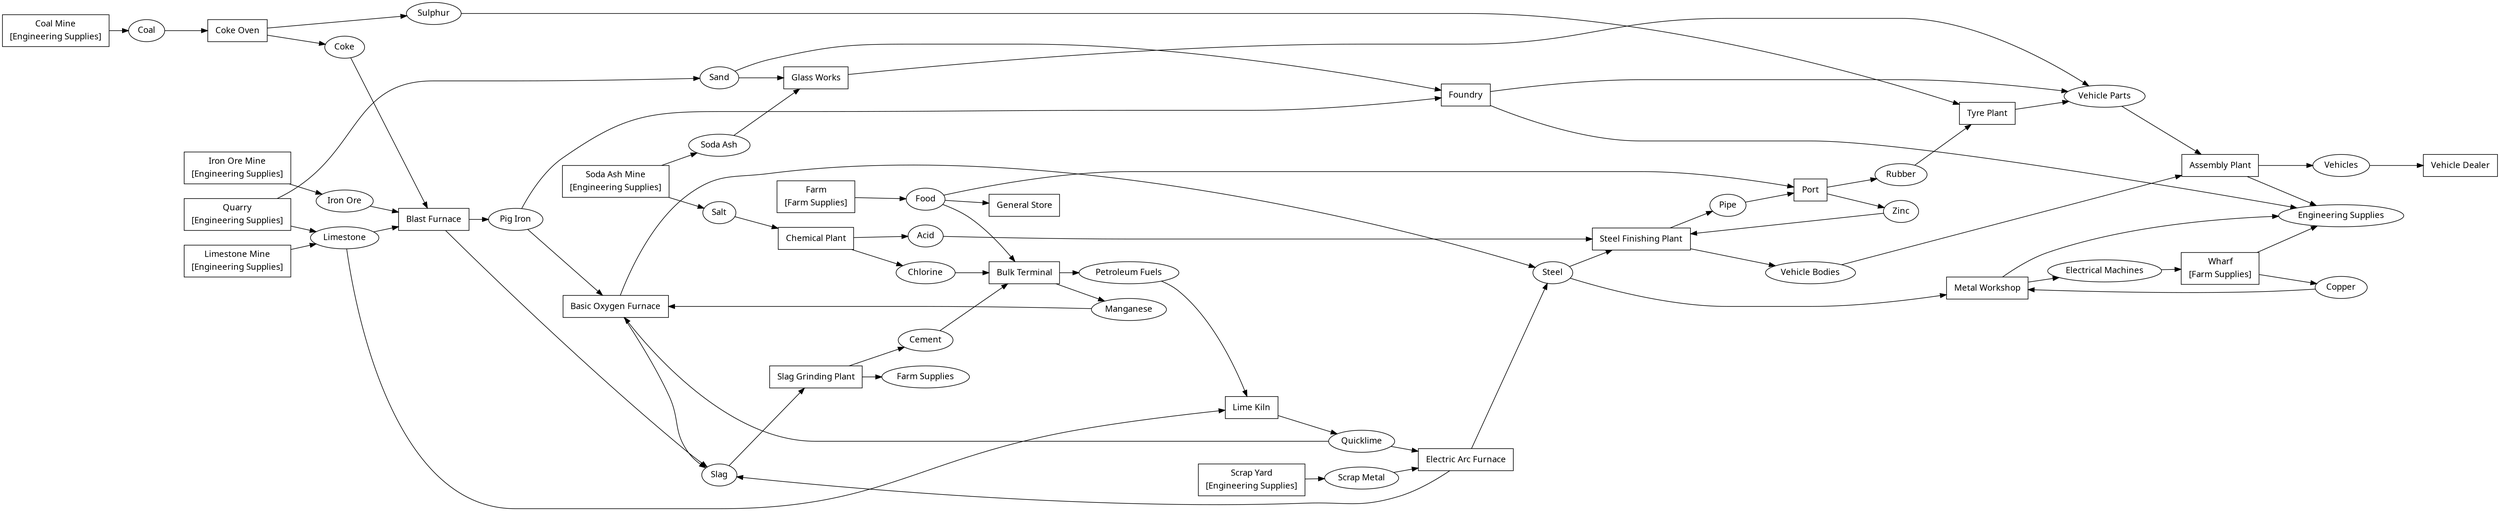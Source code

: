 digraph steeltown {
	graph [fname="docs/html/steeltown.dot",
		fontname="sans-serif",
		nodesep=0.33,
		rankdir=LR,
		ranksep=0.44,
		stylesheet="static/css/cargoflow_styles.css",
		tooltip=Steeltown
	];
	C_acid	 [fontname="sans-serif",
		href="cargos.html#acid",
		id=acid,
		label=Acid,
		shape=ellipse,
		target=_top];
	I_metal_fabrication_plant	 [fontname="sans-serif",
		href="industries.html#metal_fabrication_plant",
		id=metal_fabrication_plant,
		label=<
            <table border="0" cellborder="0">
                <tr><td>Steel Finishing Plant</td></tr>
                
                    
                
                    
                
                    
                
            </table>
        >,
		shape=box,
		target=_top,
		tooltip="Steel Finishing Plant"];
	C_acid -> I_metal_fabrication_plant	 [tooltip="Acid -> Steel Finishing Plant",
		weight=3];
	C_cement	 [fontname="sans-serif",
		href="cargos.html#cement",
		id=cement,
		label=Cement,
		shape=ellipse,
		target=_top];
	I_bulk_terminal	 [fontname="sans-serif",
		href="industries.html#bulk_terminal",
		id=bulk_terminal,
		label=<
            <table border="0" cellborder="0">
                <tr><td>Bulk Terminal</td></tr>
                
                    
                
                    
                
                    
                
            </table>
        >,
		shape=box,
		target=_top,
		tooltip="Bulk Terminal"];
	C_cement -> I_bulk_terminal	 [tooltip="Cement -> Bulk Terminal",
		weight=3];
	C_chlorine	 [fontname="sans-serif",
		href="cargos.html#chlorine",
		id=chlorine,
		label=Chlorine,
		shape=ellipse,
		target=_top];
	C_chlorine -> I_bulk_terminal	 [tooltip="Chlorine -> Bulk Terminal",
		weight=3];
	C_coal	 [fontname="sans-serif",
		href="cargos.html#coal",
		id=coal,
		label=Coal,
		shape=ellipse,
		target=_top];
	I_coke_oven	 [fontname="sans-serif",
		href="industries.html#coke_oven",
		id=coke_oven,
		label=<
            <table border="0" cellborder="0">
                <tr><td>Coke Oven</td></tr>
                
                    
                
            </table>
        >,
		shape=box,
		target=_top,
		tooltip="Coke Oven"];
	C_coal -> I_coke_oven	 [tooltip="Coal -> Coke Oven",
		weight=1];
	C_coke	 [fontname="sans-serif",
		href="cargos.html#coke",
		id=coke,
		label=Coke,
		shape=ellipse,
		target=_top];
	I_blast_furnace	 [fontname="sans-serif",
		href="industries.html#blast_furnace",
		id=blast_furnace,
		label=<
            <table border="0" cellborder="0">
                <tr><td>Blast Furnace</td></tr>
                
                    
                
                    
                
                    
                
            </table>
        >,
		shape=box,
		target=_top,
		tooltip="Blast Furnace"];
	C_coke -> I_blast_furnace	 [tooltip="Coke -> Blast Furnace",
		weight=3];
	C_copper	 [fontname="sans-serif",
		href="cargos.html#copper",
		id=copper,
		label=Copper,
		shape=ellipse,
		target=_top];
	I_metal_workshop	 [fontname="sans-serif",
		href="industries.html#metal_workshop",
		id=metal_workshop,
		label=<
            <table border="0" cellborder="0">
                <tr><td>Metal Workshop</td></tr>
                
                    
                
                    
                
            </table>
        >,
		shape=box,
		target=_top,
		tooltip="Metal Workshop"];
	C_copper -> I_metal_workshop	 [tooltip="Copper -> Metal Workshop",
		weight=2];
	C_electrical_machines	 [fontname="sans-serif",
		href="cargos.html#electrical_machines",
		id=electrical_machines,
		label="Electrical Machines",
		shape=ellipse,
		target=_top];
	I_wharf	 [fontname="sans-serif",
		href="industries.html#wharf",
		id=wharf,
		label=<
            <table border="0" cellborder="0">
                <tr><td>Wharf</td></tr>
                
                    
                
                    
                        <tr><td>[Farm Supplies]</td></tr>
                    
                
            </table>
        >,
		shape=box,
		target=_top,
		tooltip=Wharf];
	C_electrical_machines -> I_wharf	 [tooltip="Electrical Machines -> Wharf",
		weight=2];
	C_engineering_supplies	 [fontname="sans-serif",
		href="cargos.html#engineering_supplies",
		id=engineering_supplies,
		label="Engineering Supplies",
		shape=ellipse,
		target=_top];
	C_farm_supplies	 [fontname="sans-serif",
		href="cargos.html#farm_supplies",
		id=farm_supplies,
		label="Farm Supplies",
		shape=ellipse,
		target=_top];
	C_food	 [fontname="sans-serif",
		href="cargos.html#food",
		id=food,
		label=Food,
		shape=ellipse,
		target=_top];
	C_food -> I_bulk_terminal	 [tooltip="Food -> Bulk Terminal",
		weight=3];
	I_general_store	 [fontname="sans-serif",
		href="industries.html#general_store",
		id=general_store,
		label=<
            <table border="0" cellborder="0">
                <tr><td>General Store</td></tr>
                
                    
                
            </table>
        >,
		shape=box,
		target=_top,
		tooltip="General Store"];
	C_food -> I_general_store	 [tooltip="Food -> General Store",
		weight=1];
	I_port	 [fontname="sans-serif",
		href="industries.html#port",
		id=port,
		label=<
            <table border="0" cellborder="0">
                <tr><td>Port</td></tr>
                
                    
                
                    
                
            </table>
        >,
		shape=box,
		target=_top,
		tooltip=Port];
	C_food -> I_port	 [tooltip="Food -> Port",
		weight=2];
	C_iron_ore	 [fontname="sans-serif",
		href="cargos.html#iron_ore",
		id=iron_ore,
		label="Iron Ore",
		shape=ellipse,
		target=_top];
	C_iron_ore -> I_blast_furnace	 [tooltip="Iron Ore -> Blast Furnace",
		weight=3];
	C_limestone	 [fontname="sans-serif",
		href="cargos.html#limestone",
		id=limestone,
		label=Limestone,
		shape=ellipse,
		target=_top];
	I_lime_kiln	 [fontname="sans-serif",
		href="industries.html#lime_kiln",
		id=lime_kiln,
		label=<
            <table border="0" cellborder="0">
                <tr><td>Lime Kiln</td></tr>
                
                    
                
                    
                
            </table>
        >,
		shape=box,
		target=_top,
		tooltip="Lime Kiln"];
	C_limestone -> I_lime_kiln	 [tooltip="Limestone -> Lime Kiln",
		weight=2];
	C_limestone -> I_blast_furnace	 [tooltip="Limestone -> Blast Furnace",
		weight=3];
	C_manganese	 [fontname="sans-serif",
		href="cargos.html#manganese",
		id=manganese,
		label=Manganese,
		shape=ellipse,
		target=_top];
	I_basic_oxygen_furnace	 [fontname="sans-serif",
		href="industries.html#basic_oxygen_furnace",
		id=basic_oxygen_furnace,
		label=<
            <table border="0" cellborder="0">
                <tr><td>Basic Oxygen Furnace</td></tr>
                
                    
                
                    
                
                    
                
            </table>
        >,
		shape=box,
		target=_top,
		tooltip="Basic Oxygen Furnace"];
	C_manganese -> I_basic_oxygen_furnace	 [tooltip="Manganese -> Basic Oxygen Furnace",
		weight=3];
	C_petrol	 [fontname="sans-serif",
		href="cargos.html#petrol",
		id=petrol,
		label="Petroleum Fuels",
		shape=ellipse,
		target=_top];
	C_petrol -> I_lime_kiln	 [tooltip="Petroleum Fuels -> Lime Kiln",
		weight=2];
	C_pig_iron	 [fontname="sans-serif",
		href="cargos.html#pig_iron",
		id=pig_iron,
		label="Pig Iron",
		shape=ellipse,
		target=_top];
	C_pig_iron -> I_basic_oxygen_furnace	 [tooltip="Pig Iron -> Basic Oxygen Furnace",
		weight=3];
	I_foundry	 [fontname="sans-serif",
		href="industries.html#foundry",
		id=foundry,
		label=<
            <table border="0" cellborder="0">
                <tr><td>Foundry</td></tr>
                
                    
                
                    
                
            </table>
        >,
		shape=box,
		target=_top,
		tooltip=Foundry];
	C_pig_iron -> I_foundry	 [tooltip="Pig Iron -> Foundry",
		weight=2];
	C_pipe	 [fontname="sans-serif",
		href="cargos.html#pipe",
		id=pipe,
		label=Pipe,
		shape=ellipse,
		target=_top];
	C_pipe -> I_port	 [tooltip="Pipe -> Port",
		weight=2];
	C_quicklime	 [fontname="sans-serif",
		href="cargos.html#quicklime",
		id=quicklime,
		label=Quicklime,
		shape=ellipse,
		target=_top];
	C_quicklime -> I_basic_oxygen_furnace	 [tooltip="Quicklime -> Basic Oxygen Furnace",
		weight=3];
	I_electric_arc_furnace	 [fontname="sans-serif",
		href="industries.html#electric_arc_furnace",
		id=electric_arc_furnace,
		label=<
            <table border="0" cellborder="0">
                <tr><td>Electric Arc Furnace</td></tr>
                
                    
                
                    
                
            </table>
        >,
		shape=box,
		target=_top,
		tooltip="Electric Arc Furnace"];
	C_quicklime -> I_electric_arc_furnace	 [tooltip="Quicklime -> Electric Arc Furnace",
		weight=2];
	C_rubber	 [fontname="sans-serif",
		href="cargos.html#rubber",
		id=rubber,
		label=Rubber,
		shape=ellipse,
		target=_top];
	I_tyre_plant	 [fontname="sans-serif",
		href="industries.html#tyre_plant",
		id=tyre_plant,
		label=<
            <table border="0" cellborder="0">
                <tr><td>Tyre Plant</td></tr>
                
                    
                
                    
                
            </table>
        >,
		shape=box,
		target=_top,
		tooltip="Tyre Plant"];
	C_rubber -> I_tyre_plant	 [tooltip="Rubber -> Tyre Plant",
		weight=2];
	C_salt	 [fontname="sans-serif",
		href="cargos.html#salt",
		id=salt,
		label=Salt,
		shape=ellipse,
		target=_top];
	I_chemical_plant	 [fontname="sans-serif",
		href="industries.html#chemical_plant",
		id=chemical_plant,
		label=<
            <table border="0" cellborder="0">
                <tr><td>Chemical Plant</td></tr>
                
                    
                
            </table>
        >,
		shape=box,
		target=_top,
		tooltip="Chemical Plant"];
	C_salt -> I_chemical_plant	 [tooltip="Salt -> Chemical Plant",
		weight=1];
	C_sand	 [fontname="sans-serif",
		href="cargos.html#sand",
		id=sand,
		label=Sand,
		shape=ellipse,
		target=_top];
	C_sand -> I_foundry	 [tooltip="Sand -> Foundry",
		weight=2];
	I_glass_works	 [fontname="sans-serif",
		href="industries.html#glass_works",
		id=glass_works,
		label=<
            <table border="0" cellborder="0">
                <tr><td>Glass Works</td></tr>
                
                    
                
                    
                
            </table>
        >,
		shape=box,
		target=_top,
		tooltip="Glass Works"];
	C_sand -> I_glass_works	 [tooltip="Sand -> Glass Works",
		weight=2];
	C_scrap_metal	 [fontname="sans-serif",
		href="cargos.html#scrap_metal",
		id=scrap_metal,
		label="Scrap Metal",
		shape=ellipse,
		target=_top];
	C_scrap_metal -> I_electric_arc_furnace	 [tooltip="Scrap Metal -> Electric Arc Furnace",
		weight=2];
	C_slag	 [fontname="sans-serif",
		href="cargos.html#slag",
		id=slag,
		label=Slag,
		shape=ellipse,
		target=_top];
	I_slag_grinding_plant	 [fontname="sans-serif",
		href="industries.html#slag_grinding_plant",
		id=slag_grinding_plant,
		label=<
            <table border="0" cellborder="0">
                <tr><td>Slag Grinding Plant</td></tr>
                
                    
                
            </table>
        >,
		shape=box,
		target=_top,
		tooltip="Slag Grinding Plant"];
	C_slag -> I_slag_grinding_plant	 [tooltip="Slag -> Slag Grinding Plant",
		weight=1];
	C_soda_ash	 [fontname="sans-serif",
		href="cargos.html#soda_ash",
		id=soda_ash,
		label="Soda Ash",
		shape=ellipse,
		target=_top];
	C_soda_ash -> I_glass_works	 [tooltip="Soda Ash -> Glass Works",
		weight=2];
	C_steel	 [fontname="sans-serif",
		href="cargos.html#steel",
		id=steel,
		label=Steel,
		shape=ellipse,
		target=_top];
	C_steel -> I_metal_fabrication_plant	 [tooltip="Steel -> Steel Finishing Plant",
		weight=3];
	C_steel -> I_metal_workshop	 [tooltip="Steel -> Metal Workshop",
		weight=2];
	C_sulphur	 [fontname="sans-serif",
		href="cargos.html#sulphur",
		id=sulphur,
		label=Sulphur,
		shape=ellipse,
		target=_top];
	C_sulphur -> I_tyre_plant	 [tooltip="Sulphur -> Tyre Plant",
		weight=2];
	C_vehicle_bodies	 [fontname="sans-serif",
		href="cargos.html#vehicle_bodies",
		id=vehicle_bodies,
		label="Vehicle Bodies",
		shape=ellipse,
		target=_top];
	I_assembly_plant	 [fontname="sans-serif",
		href="industries.html#assembly_plant",
		id=assembly_plant,
		label=<
            <table border="0" cellborder="0">
                <tr><td>Assembly Plant</td></tr>
                
                    
                
                    
                
            </table>
        >,
		shape=box,
		target=_top,
		tooltip="Assembly Plant"];
	C_vehicle_bodies -> I_assembly_plant	 [tooltip="Vehicle Bodies -> Assembly Plant",
		weight=2];
	C_vehicle_parts	 [fontname="sans-serif",
		href="cargos.html#vehicle_parts",
		id=vehicle_parts,
		label="Vehicle Parts",
		shape=ellipse,
		target=_top];
	C_vehicle_parts -> I_assembly_plant	 [tooltip="Vehicle Parts -> Assembly Plant",
		weight=2];
	C_vehicles	 [fontname="sans-serif",
		href="cargos.html#vehicles",
		id=vehicles,
		label=Vehicles,
		shape=ellipse,
		target=_top];
	I_vehicle_dealer	 [fontname="sans-serif",
		href="industries.html#vehicle_dealer",
		id=vehicle_dealer,
		label=<
            <table border="0" cellborder="0">
                <tr><td>Vehicle Dealer</td></tr>
                
                    
                
            </table>
        >,
		shape=box,
		target=_top,
		tooltip="Vehicle Dealer"];
	C_vehicles -> I_vehicle_dealer	 [tooltip="Vehicles -> Vehicle Dealer",
		weight=1];
	C_zinc	 [fontname="sans-serif",
		href="cargos.html#zinc",
		id=zinc,
		label=Zinc,
		shape=ellipse,
		target=_top];
	C_zinc -> I_metal_fabrication_plant	 [tooltip="Zinc -> Steel Finishing Plant",
		weight=3];
	I_assembly_plant -> C_engineering_supplies	 [tooltip="Assembly Plant -> Engineering Supplies",
		weight=2];
	I_assembly_plant -> C_vehicles	 [tooltip="Assembly Plant -> Vehicles",
		weight=2];
	I_basic_oxygen_furnace -> C_slag	 [tooltip="Basic Oxygen Furnace -> Slag",
		weight=2];
	I_basic_oxygen_furnace -> C_steel	 [tooltip="Basic Oxygen Furnace -> Steel",
		weight=2];
	I_bulk_terminal -> C_manganese	 [tooltip="Bulk Terminal -> Manganese",
		weight=2];
	I_bulk_terminal -> C_petrol	 [tooltip="Bulk Terminal -> Petroleum Fuels",
		weight=2];
	I_chemical_plant -> C_acid	 [tooltip="Chemical Plant -> Acid",
		weight=2];
	I_chemical_plant -> C_chlorine	 [tooltip="Chemical Plant -> Chlorine",
		weight=2];
	I_coal_mine	 [fontname="sans-serif",
		href="industries.html#coal_mine",
		id=coal_mine,
		label=<
            <table border="0" cellborder="0">
                <tr><td>Coal Mine</td></tr>
                
                    
                        <tr><td>[Engineering Supplies]</td></tr>
                    
                
            </table>
        >,
		shape=box,
		target=_top,
		tooltip="Coal Mine"];
	I_coal_mine -> C_coal	 [tooltip="Coal Mine -> Coal",
		weight=1];
	I_coke_oven -> C_coke	 [tooltip="Coke Oven -> Coke",
		weight=2];
	I_coke_oven -> C_sulphur	 [tooltip="Coke Oven -> Sulphur",
		weight=2];
	I_electric_arc_furnace -> C_slag	 [tooltip="Electric Arc Furnace -> Slag",
		weight=2];
	I_electric_arc_furnace -> C_steel	 [tooltip="Electric Arc Furnace -> Steel",
		weight=2];
	I_foundry -> C_engineering_supplies	 [tooltip="Foundry -> Engineering Supplies",
		weight=2];
	I_foundry -> C_vehicle_parts	 [tooltip="Foundry -> Vehicle Parts",
		weight=2];
	I_glass_works -> C_vehicle_parts	 [tooltip="Glass Works -> Vehicle Parts",
		weight=1];
	I_iron_ore_mine	 [fontname="sans-serif",
		href="industries.html#iron_ore_mine",
		id=iron_ore_mine,
		label=<
            <table border="0" cellborder="0">
                <tr><td>Iron Ore Mine</td></tr>
                
                    
                        <tr><td>[Engineering Supplies]</td></tr>
                    
                
            </table>
        >,
		shape=box,
		target=_top,
		tooltip="Iron Ore Mine"];
	I_iron_ore_mine -> C_iron_ore	 [tooltip="Iron Ore Mine -> Iron Ore",
		weight=1];
	I_lime_kiln -> C_quicklime	 [tooltip="Lime Kiln -> Quicklime",
		weight=1];
	I_limestone_mine	 [fontname="sans-serif",
		href="industries.html#limestone_mine",
		id=limestone_mine,
		label=<
            <table border="0" cellborder="0">
                <tr><td>Limestone Mine</td></tr>
                
                    
                        <tr><td>[Engineering Supplies]</td></tr>
                    
                
            </table>
        >,
		shape=box,
		target=_top,
		tooltip="Limestone Mine"];
	I_limestone_mine -> C_limestone	 [tooltip="Limestone Mine -> Limestone",
		weight=1];
	I_metal_fabrication_plant -> C_pipe	 [tooltip="Steel Finishing Plant -> Pipe",
		weight=2];
	I_metal_fabrication_plant -> C_vehicle_bodies	 [tooltip="Steel Finishing Plant -> Vehicle Bodies",
		weight=2];
	I_metal_workshop -> C_electrical_machines	 [tooltip="Metal Workshop -> Electrical Machines",
		weight=2];
	I_metal_workshop -> C_engineering_supplies	 [tooltip="Metal Workshop -> Engineering Supplies",
		weight=2];
	I_mixed_farm	 [fontname="sans-serif",
		href="industries.html#mixed_farm",
		id=mixed_farm,
		label=<
            <table border="0" cellborder="0">
                <tr><td>Farm</td></tr>
                
                    
                        <tr><td>[Farm Supplies]</td></tr>
                    
                
            </table>
        >,
		shape=box,
		target=_top,
		tooltip=Farm];
	I_mixed_farm -> C_food	 [tooltip="Farm -> Food",
		weight=1];
	I_port -> C_rubber	 [tooltip="Port -> Rubber",
		weight=2];
	I_port -> C_zinc	 [tooltip="Port -> Zinc",
		weight=2];
	I_quarry	 [fontname="sans-serif",
		href="industries.html#quarry",
		id=quarry,
		label=<
            <table border="0" cellborder="0">
                <tr><td>Quarry</td></tr>
                
                    
                        <tr><td>[Engineering Supplies]</td></tr>
                    
                
            </table>
        >,
		shape=box,
		target=_top,
		tooltip=Quarry];
	I_quarry -> C_limestone	 [tooltip="Quarry -> Limestone",
		weight=2];
	I_quarry -> C_sand	 [tooltip="Quarry -> Sand",
		weight=2];
	I_junk_yard	 [fontname="sans-serif",
		href="industries.html#junk_yard",
		id=junk_yard,
		label=<
            <table border="0" cellborder="0">
                <tr><td>Scrap Yard</td></tr>
                
                    
                        <tr><td>[Engineering Supplies]</td></tr>
                    
                
            </table>
        >,
		shape=box,
		target=_top,
		tooltip="Scrap Yard"];
	I_junk_yard -> C_scrap_metal	 [tooltip="Scrap Yard -> Scrap Metal",
		weight=1];
	I_slag_grinding_plant -> C_cement	 [tooltip="Slag Grinding Plant -> Cement",
		weight=2];
	I_slag_grinding_plant -> C_farm_supplies	 [tooltip="Slag Grinding Plant -> Farm Supplies",
		weight=2];
	I_soda_ash_mine	 [fontname="sans-serif",
		href="industries.html#soda_ash_mine",
		id=soda_ash_mine,
		label=<
            <table border="0" cellborder="0">
                <tr><td>Soda Ash Mine</td></tr>
                
                    
                        <tr><td>[Engineering Supplies]</td></tr>
                    
                
            </table>
        >,
		shape=box,
		target=_top,
		tooltip="Soda Ash Mine"];
	I_soda_ash_mine -> C_salt	 [tooltip="Soda Ash Mine -> Salt",
		weight=2];
	I_soda_ash_mine -> C_soda_ash	 [tooltip="Soda Ash Mine -> Soda Ash",
		weight=2];
	I_blast_furnace -> C_pig_iron	 [tooltip="Blast Furnace -> Pig Iron",
		weight=2];
	I_blast_furnace -> C_slag	 [tooltip="Blast Furnace -> Slag",
		weight=2];
	I_tyre_plant -> C_vehicle_parts	 [tooltip="Tyre Plant -> Vehicle Parts",
		weight=1];
	I_wharf -> C_copper	 [tooltip="Wharf -> Copper",
		weight=2];
	I_wharf -> C_engineering_supplies	 [tooltip="Wharf -> Engineering Supplies",
		weight=2];
}
